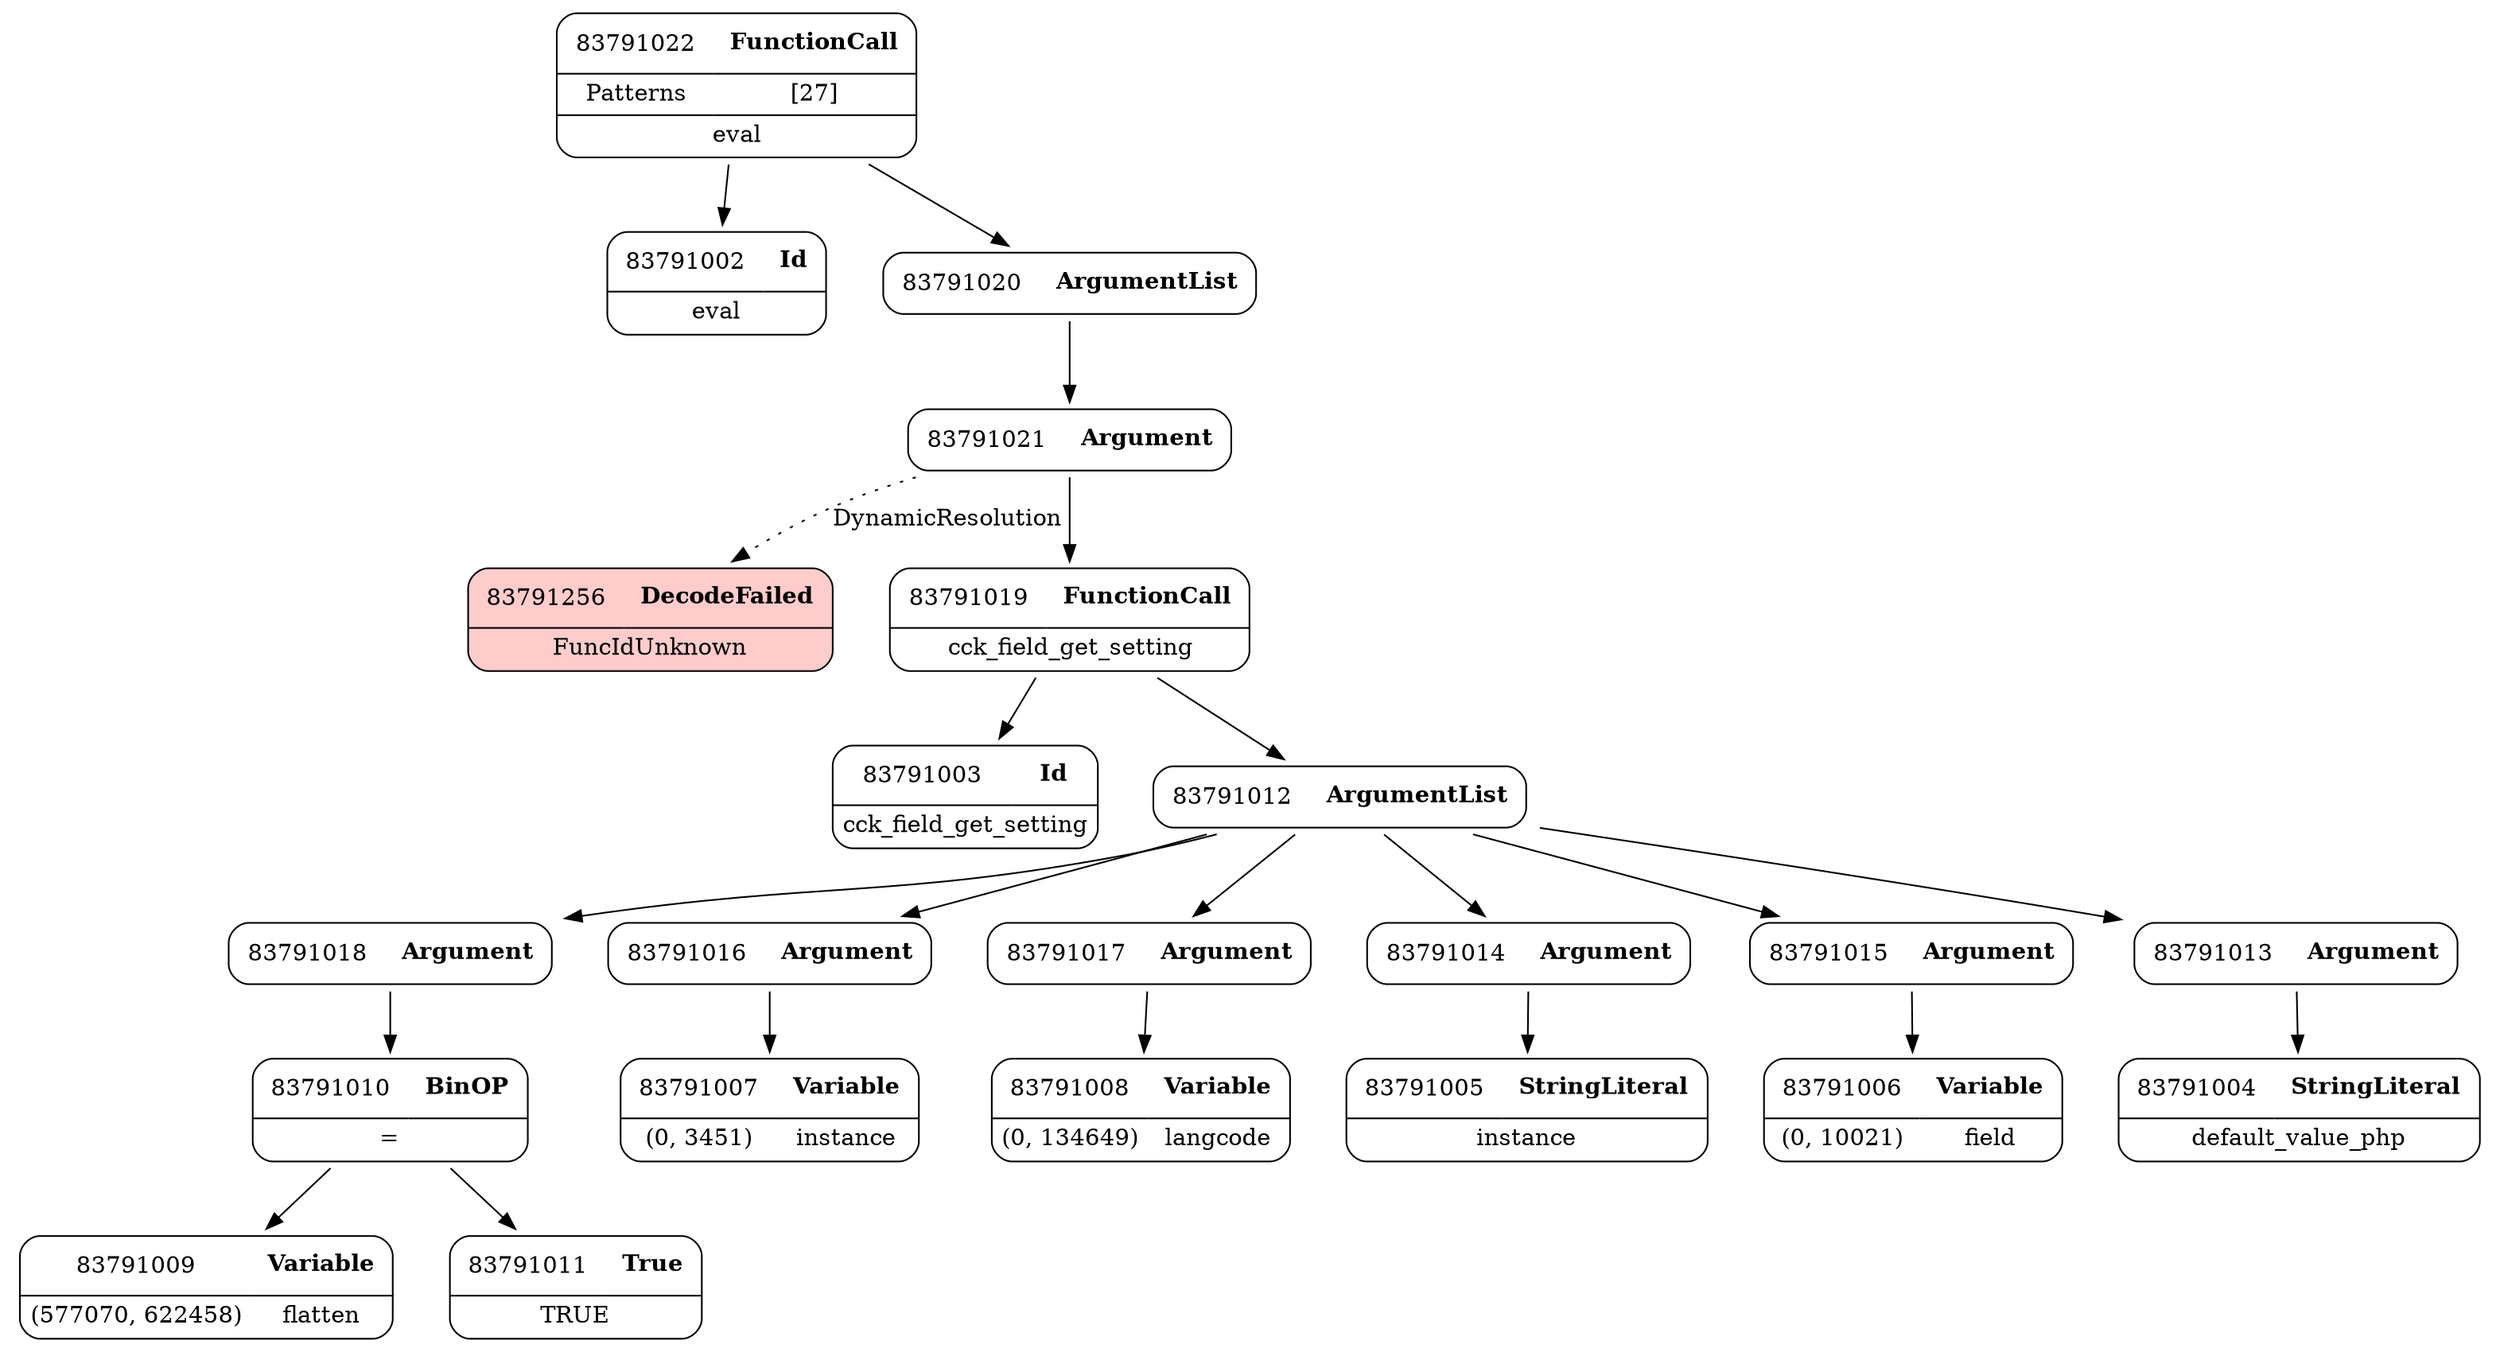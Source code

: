 digraph ast {
node [shape=none];
83791006 [label=<<TABLE border='1' cellspacing='0' cellpadding='10' style='rounded' ><TR><TD border='0'>83791006</TD><TD border='0'><B>Variable</B></TD></TR><HR/><TR><TD border='0' cellpadding='5'>(0, 10021)</TD><TD border='0' cellpadding='5'>field</TD></TR></TABLE>>];
83791007 [label=<<TABLE border='1' cellspacing='0' cellpadding='10' style='rounded' ><TR><TD border='0'>83791007</TD><TD border='0'><B>Variable</B></TD></TR><HR/><TR><TD border='0' cellpadding='5'>(0, 3451)</TD><TD border='0' cellpadding='5'>instance</TD></TR></TABLE>>];
83791004 [label=<<TABLE border='1' cellspacing='0' cellpadding='10' style='rounded' ><TR><TD border='0'>83791004</TD><TD border='0'><B>StringLiteral</B></TD></TR><HR/><TR><TD border='0' cellpadding='5' colspan='2'>default_value_php</TD></TR></TABLE>>];
83791005 [label=<<TABLE border='1' cellspacing='0' cellpadding='10' style='rounded' ><TR><TD border='0'>83791005</TD><TD border='0'><B>StringLiteral</B></TD></TR><HR/><TR><TD border='0' cellpadding='5' colspan='2'>instance</TD></TR></TABLE>>];
83791002 [label=<<TABLE border='1' cellspacing='0' cellpadding='10' style='rounded' ><TR><TD border='0'>83791002</TD><TD border='0'><B>Id</B></TD></TR><HR/><TR><TD border='0' cellpadding='5' colspan='2'>eval</TD></TR></TABLE>>];
83791003 [label=<<TABLE border='1' cellspacing='0' cellpadding='10' style='rounded' ><TR><TD border='0'>83791003</TD><TD border='0'><B>Id</B></TD></TR><HR/><TR><TD border='0' cellpadding='5' colspan='2'>cck_field_get_setting</TD></TR></TABLE>>];
83791256 [label=<<TABLE border='1' cellspacing='0' cellpadding='10' style='rounded' bgcolor='#FFCCCC' ><TR><TD border='0'>83791256</TD><TD border='0'><B>DecodeFailed</B></TD></TR><HR/><TR><TD border='0' cellpadding='5' colspan='2'>FuncIdUnknown</TD></TR></TABLE>>];
83791022 [label=<<TABLE border='1' cellspacing='0' cellpadding='10' style='rounded' ><TR><TD border='0'>83791022</TD><TD border='0'><B>FunctionCall</B></TD></TR><HR/><TR><TD border='0' cellpadding='5'>Patterns</TD><TD border='0' cellpadding='5'>[27]</TD></TR><HR/><TR><TD border='0' cellpadding='5' colspan='2'>eval</TD></TR></TABLE>>];
83791022 -> 83791002 [weight=2];
83791022 -> 83791020 [weight=2];
83791020 [label=<<TABLE border='1' cellspacing='0' cellpadding='10' style='rounded' ><TR><TD border='0'>83791020</TD><TD border='0'><B>ArgumentList</B></TD></TR></TABLE>>];
83791020 -> 83791021 [weight=2];
83791021 [label=<<TABLE border='1' cellspacing='0' cellpadding='10' style='rounded' ><TR><TD border='0'>83791021</TD><TD border='0'><B>Argument</B></TD></TR></TABLE>>];
83791021 -> 83791019 [weight=2];
83791021 -> 83791256 [style=dotted,label=DynamicResolution];
83791018 [label=<<TABLE border='1' cellspacing='0' cellpadding='10' style='rounded' ><TR><TD border='0'>83791018</TD><TD border='0'><B>Argument</B></TD></TR></TABLE>>];
83791018 -> 83791010 [weight=2];
83791019 [label=<<TABLE border='1' cellspacing='0' cellpadding='10' style='rounded' ><TR><TD border='0'>83791019</TD><TD border='0'><B>FunctionCall</B></TD></TR><HR/><TR><TD border='0' cellpadding='5' colspan='2'>cck_field_get_setting</TD></TR></TABLE>>];
83791019 -> 83791003 [weight=2];
83791019 -> 83791012 [weight=2];
83791016 [label=<<TABLE border='1' cellspacing='0' cellpadding='10' style='rounded' ><TR><TD border='0'>83791016</TD><TD border='0'><B>Argument</B></TD></TR></TABLE>>];
83791016 -> 83791007 [weight=2];
83791017 [label=<<TABLE border='1' cellspacing='0' cellpadding='10' style='rounded' ><TR><TD border='0'>83791017</TD><TD border='0'><B>Argument</B></TD></TR></TABLE>>];
83791017 -> 83791008 [weight=2];
83791014 [label=<<TABLE border='1' cellspacing='0' cellpadding='10' style='rounded' ><TR><TD border='0'>83791014</TD><TD border='0'><B>Argument</B></TD></TR></TABLE>>];
83791014 -> 83791005 [weight=2];
83791015 [label=<<TABLE border='1' cellspacing='0' cellpadding='10' style='rounded' ><TR><TD border='0'>83791015</TD><TD border='0'><B>Argument</B></TD></TR></TABLE>>];
83791015 -> 83791006 [weight=2];
83791012 [label=<<TABLE border='1' cellspacing='0' cellpadding='10' style='rounded' ><TR><TD border='0'>83791012</TD><TD border='0'><B>ArgumentList</B></TD></TR></TABLE>>];
83791012 -> 83791013 [weight=2];
83791012 -> 83791014 [weight=2];
83791012 -> 83791015 [weight=2];
83791012 -> 83791016 [weight=2];
83791012 -> 83791017 [weight=2];
83791012 -> 83791018 [weight=2];
83791013 [label=<<TABLE border='1' cellspacing='0' cellpadding='10' style='rounded' ><TR><TD border='0'>83791013</TD><TD border='0'><B>Argument</B></TD></TR></TABLE>>];
83791013 -> 83791004 [weight=2];
83791010 [label=<<TABLE border='1' cellspacing='0' cellpadding='10' style='rounded' ><TR><TD border='0'>83791010</TD><TD border='0'><B>BinOP</B></TD></TR><HR/><TR><TD border='0' cellpadding='5' colspan='2'>=</TD></TR></TABLE>>];
83791010 -> 83791009 [weight=2];
83791010 -> 83791011 [weight=2];
83791011 [label=<<TABLE border='1' cellspacing='0' cellpadding='10' style='rounded' ><TR><TD border='0'>83791011</TD><TD border='0'><B>True</B></TD></TR><HR/><TR><TD border='0' cellpadding='5' colspan='2'>TRUE</TD></TR></TABLE>>];
83791008 [label=<<TABLE border='1' cellspacing='0' cellpadding='10' style='rounded' ><TR><TD border='0'>83791008</TD><TD border='0'><B>Variable</B></TD></TR><HR/><TR><TD border='0' cellpadding='5'>(0, 134649)</TD><TD border='0' cellpadding='5'>langcode</TD></TR></TABLE>>];
83791009 [label=<<TABLE border='1' cellspacing='0' cellpadding='10' style='rounded' ><TR><TD border='0'>83791009</TD><TD border='0'><B>Variable</B></TD></TR><HR/><TR><TD border='0' cellpadding='5'>(577070, 622458)</TD><TD border='0' cellpadding='5'>flatten</TD></TR></TABLE>>];
}
